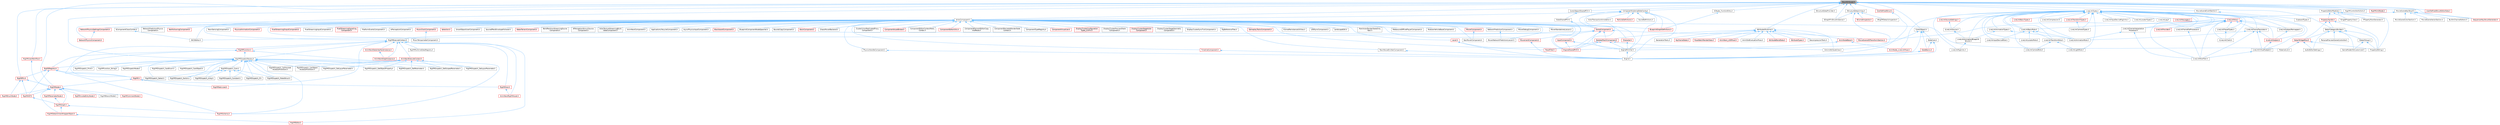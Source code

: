 digraph "StructOnScope.h"
{
 // INTERACTIVE_SVG=YES
 // LATEX_PDF_SIZE
  bgcolor="transparent";
  edge [fontname=Helvetica,fontsize=10,labelfontname=Helvetica,labelfontsize=10];
  node [fontname=Helvetica,fontsize=10,shape=box,height=0.2,width=0.4];
  Node1 [id="Node000001",label="StructOnScope.h",height=0.2,width=0.4,color="gray40", fillcolor="grey60", style="filled", fontcolor="black",tooltip=" "];
  Node1 -> Node2 [id="edge1_Node000001_Node000002",dir="back",color="steelblue1",style="solid",tooltip=" "];
  Node2 [id="Node000002",label="ActorComponent.h",height=0.2,width=0.4,color="grey40", fillcolor="white", style="filled",URL="$da/db1/ActorComponent_8h.html",tooltip=" "];
  Node2 -> Node3 [id="edge2_Node000002_Node000003",dir="back",color="steelblue1",style="solid",tooltip=" "];
  Node3 [id="Node000003",label="AIPerceptionComponent.h",height=0.2,width=0.4,color="grey40", fillcolor="white", style="filled",URL="$d6/d0a/AIPerceptionComponent_8h.html",tooltip=" "];
  Node2 -> Node4 [id="edge3_Node000002_Node000004",dir="back",color="steelblue1",style="solid",tooltip=" "];
  Node4 [id="Node000004",label="AIPerceptionStimuliSource\lComponent.h",height=0.2,width=0.4,color="grey40", fillcolor="white", style="filled",URL="$df/da3/AIPerceptionStimuliSourceComponent_8h.html",tooltip=" "];
  Node2 -> Node5 [id="edge4_Node000002_Node000005",dir="back",color="steelblue1",style="solid",tooltip=" "];
  Node5 [id="Node000005",label="ActorTextureStreamingBuild\lDataComponent.h",height=0.2,width=0.4,color="grey40", fillcolor="white", style="filled",URL="$d2/d6d/ActorTextureStreamingBuildDataComponent_8h.html",tooltip=" "];
  Node2 -> Node6 [id="edge5_Node000002_Node000006",dir="back",color="steelblue1",style="solid",tooltip=" "];
  Node6 [id="Node000006",label="AnimNextComponent.h",height=0.2,width=0.4,color="grey40", fillcolor="white", style="filled",URL="$d2/d67/AnimNextComponent_8h.html",tooltip=" "];
  Node2 -> Node7 [id="edge6_Node000002_Node000007",dir="back",color="steelblue1",style="solid",tooltip=" "];
  Node7 [id="Node000007",label="ApplicationLifecycleComponent.h",height=0.2,width=0.4,color="grey40", fillcolor="white", style="filled",URL="$de/db6/ApplicationLifecycleComponent_8h.html",tooltip=" "];
  Node2 -> Node8 [id="edge7_Node000002_Node000008",dir="back",color="steelblue1",style="solid",tooltip=" "];
  Node8 [id="Node000008",label="AsyncPhysicsInputComponent.h",height=0.2,width=0.4,color="grey40", fillcolor="white", style="filled",URL="$da/d20/AsyncPhysicsInputComponent_8h.html",tooltip=" "];
  Node2 -> Node9 [id="edge8_Node000002_Node000009",dir="back",color="steelblue1",style="solid",tooltip=" "];
  Node9 [id="Node000009",label="BlackboardComponent.h",height=0.2,width=0.4,color="red", fillcolor="#FFF0F0", style="filled",URL="$d9/d2d/BlackboardComponent_8h.html",tooltip=" "];
  Node2 -> Node35 [id="edge9_Node000002_Node000035",dir="back",color="steelblue1",style="solid",tooltip=" "];
  Node35 [id="Node000035",label="BlueprintComponentNodeSpawner.h",height=0.2,width=0.4,color="grey40", fillcolor="white", style="filled",URL="$d2/d98/BlueprintComponentNodeSpawner_8h.html",tooltip=" "];
  Node2 -> Node36 [id="edge10_Node000002_Node000036",dir="back",color="steelblue1",style="solid",tooltip=" "];
  Node36 [id="Node000036",label="BlueprintGraphDefinitions.h",height=0.2,width=0.4,color="red", fillcolor="#FFF0F0", style="filled",URL="$d7/d5e/BlueprintGraphDefinitions_8h.html",tooltip=" "];
  Node2 -> Node38 [id="edge11_Node000002_Node000038",dir="back",color="steelblue1",style="solid",tooltip=" "];
  Node38 [id="Node000038",label="BoundsCopyComponent.h",height=0.2,width=0.4,color="grey40", fillcolor="white", style="filled",URL="$d2/d10/BoundsCopyComponent_8h.html",tooltip=" "];
  Node2 -> Node39 [id="edge12_Node000002_Node000039",dir="back",color="steelblue1",style="solid",tooltip=" "];
  Node39 [id="Node000039",label="BrainComponent.h",height=0.2,width=0.4,color="red", fillcolor="#FFF0F0", style="filled",URL="$d6/dc0/BrainComponent_8h.html",tooltip=" "];
  Node2 -> Node68 [id="edge13_Node000002_Node000068",dir="back",color="steelblue1",style="solid",tooltip=" "];
  Node68 [id="Node000068",label="ChaosMoverBackend.h",height=0.2,width=0.4,color="grey40", fillcolor="white", style="filled",URL="$de/d0f/ChaosMoverBackend_8h.html",tooltip=" "];
  Node2 -> Node69 [id="edge14_Node000002_Node000069",dir="back",color="steelblue1",style="solid",tooltip=" "];
  Node69 [id="Node000069",label="Character.h",height=0.2,width=0.4,color="red", fillcolor="#FFF0F0", style="filled",URL="$db/dc7/Character_8h.html",tooltip=" "];
  Node69 -> Node72 [id="edge15_Node000069_Node000072",dir="back",color="steelblue1",style="solid",tooltip=" "];
  Node72 [id="Node000072",label="EngineMinimal.h",height=0.2,width=0.4,color="grey40", fillcolor="white", style="filled",URL="$d0/d2c/EngineMinimal_8h.html",tooltip=" "];
  Node72 -> Node73 [id="edge16_Node000072_Node000073",dir="back",color="steelblue1",style="solid",tooltip=" "];
  Node73 [id="Node000073",label="Engine.h",height=0.2,width=0.4,color="grey40", fillcolor="white", style="filled",URL="$d1/d34/Public_2Engine_8h.html",tooltip=" "];
  Node2 -> Node74 [id="edge17_Node000002_Node000074",dir="back",color="steelblue1",style="solid",tooltip=" "];
  Node74 [id="Node000074",label="ClusterUnionReplicatedProxy\lComponent.h",height=0.2,width=0.4,color="grey40", fillcolor="white", style="filled",URL="$da/d2c/ClusterUnionReplicatedProxyComponent_8h.html",tooltip=" "];
  Node2 -> Node75 [id="edge18_Node000002_Node000075",dir="back",color="steelblue1",style="solid",tooltip=" "];
  Node75 [id="Node000075",label="ComponentAssetBroker.h",height=0.2,width=0.4,color="red", fillcolor="#FFF0F0", style="filled",URL="$da/ddd/ComponentAssetBroker_8h.html",tooltip=" "];
  Node2 -> Node77 [id="edge19_Node000002_Node000077",dir="back",color="steelblue1",style="solid",tooltip=" "];
  Node77 [id="Node000077",label="ComponentEditorContextMenu\lContex.h",height=0.2,width=0.4,color="grey40", fillcolor="white", style="filled",URL="$db/d71/ComponentEditorContextMenuContex_8h.html",tooltip=" "];
  Node2 -> Node78 [id="edge20_Node000002_Node000078",dir="back",color="steelblue1",style="solid",tooltip=" "];
  Node78 [id="Node000078",label="ComponentEditorUtils.h",height=0.2,width=0.4,color="red", fillcolor="#FFF0F0", style="filled",URL="$d0/d4b/ComponentEditorUtils_8h.html",tooltip=" "];
  Node2 -> Node81 [id="edge21_Node000002_Node000081",dir="back",color="steelblue1",style="solid",tooltip=" "];
  Node81 [id="Node000081",label="ComponentElementEditorCopy\lAndPaste.h",height=0.2,width=0.4,color="grey40", fillcolor="white", style="filled",URL="$da/d37/ComponentElementEditorCopyAndPaste_8h.html",tooltip=" "];
  Node2 -> Node82 [id="edge22_Node000002_Node000082",dir="back",color="steelblue1",style="solid",tooltip=" "];
  Node82 [id="Node000082",label="ComponentRecreateRenderState\lContext.h",height=0.2,width=0.4,color="grey40", fillcolor="white", style="filled",URL="$de/dd0/ComponentRecreateRenderStateContext_8h.html",tooltip=" "];
  Node2 -> Node83 [id="edge23_Node000002_Node000083",dir="back",color="steelblue1",style="solid",tooltip=" "];
  Node83 [id="Node000083",label="ComponentTypeRegistry.h",height=0.2,width=0.4,color="grey40", fillcolor="white", style="filled",URL="$dd/d81/ComponentTypeRegistry_8h.html",tooltip=" "];
  Node2 -> Node84 [id="edge24_Node000002_Node000084",dir="back",color="steelblue1",style="solid",tooltip=" "];
  Node84 [id="Node000084",label="ComponentVisualizer.h",height=0.2,width=0.4,color="red", fillcolor="#FFF0F0", style="filled",URL="$d3/d9b/ComponentVisualizer_8h.html",tooltip=" "];
  Node2 -> Node88 [id="edge25_Node000002_Node000088",dir="back",color="steelblue1",style="solid",tooltip=" "];
  Node88 [id="Node000088",label="DisplayClusterConfiguration\lTypes_ICVFX.h",height=0.2,width=0.4,color="red", fillcolor="#FFF0F0", style="filled",URL="$d3/dc4/DisplayClusterConfigurationTypes__ICVFX_8h.html",tooltip=" "];
  Node2 -> Node101 [id="edge26_Node000002_Node000101",dir="back",color="steelblue1",style="solid",tooltip=" "];
  Node101 [id="Node000101",label="DisplayClusterPreviewShare\lComponent.h",height=0.2,width=0.4,color="grey40", fillcolor="white", style="filled",URL="$d0/d2c/DisplayClusterPreviewShareComponent_8h.html",tooltip=" "];
  Node2 -> Node102 [id="edge27_Node000002_Node000102",dir="back",color="steelblue1",style="solid",tooltip=" "];
  Node102 [id="Node000102",label="DisplayClusterStageActor\lComponent.h",height=0.2,width=0.4,color="red", fillcolor="#FFF0F0", style="filled",URL="$d6/d98/DisplayClusterStageActorComponent_8h.html",tooltip=" "];
  Node2 -> Node105 [id="edge28_Node000002_Node000105",dir="back",color="steelblue1",style="solid",tooltip=" "];
  Node105 [id="Node000105",label="DisplayClusterStageGeometry\lComponent.h",height=0.2,width=0.4,color="grey40", fillcolor="white", style="filled",URL="$d2/df3/DisplayClusterStageGeometryComponent_8h.html",tooltip=" "];
  Node2 -> Node106 [id="edge29_Node000002_Node000106",dir="back",color="steelblue1",style="solid",tooltip=" "];
  Node106 [id="Node000106",label="DisplayClusterSyncTickComponent.h",height=0.2,width=0.4,color="grey40", fillcolor="white", style="filled",URL="$d5/d00/DisplayClusterSyncTickComponent_8h.html",tooltip=" "];
  Node2 -> Node107 [id="edge30_Node000002_Node000107",dir="back",color="steelblue1",style="solid",tooltip=" "];
  Node107 [id="Node000107",label="DlgReferenceTree.h",height=0.2,width=0.4,color="grey40", fillcolor="white", style="filled",URL="$db/dd3/DlgReferenceTree_8h.html",tooltip=" "];
  Node2 -> Node72 [id="edge31_Node000002_Node000072",dir="back",color="steelblue1",style="solid",tooltip=" "];
  Node2 -> Node108 [id="edge32_Node000002_Node000108",dir="back",color="steelblue1",style="solid",tooltip=" "];
  Node108 [id="Node000108",label="EngineSharedPCH.h",height=0.2,width=0.4,color="red", fillcolor="#FFF0F0", style="filled",URL="$dc/dbb/EngineSharedPCH_8h.html",tooltip=" "];
  Node2 -> Node110 [id="edge33_Node000002_Node000110",dir="back",color="steelblue1",style="solid",tooltip=" "];
  Node110 [id="Node000110",label="GameplayTasksComponent.h",height=0.2,width=0.4,color="red", fillcolor="#FFF0F0", style="filled",URL="$d6/d36/GameplayTasksComponent_8h.html",tooltip=" "];
  Node2 -> Node112 [id="edge34_Node000002_Node000112",dir="back",color="steelblue1",style="solid",tooltip=" "];
  Node112 [id="Node000112",label="InputComponent.h",height=0.2,width=0.4,color="red", fillcolor="#FFF0F0", style="filled",URL="$d4/de7/InputComponent_8h.html",tooltip=" "];
  Node112 -> Node72 [id="edge35_Node000112_Node000072",dir="back",color="steelblue1",style="solid",tooltip=" "];
  Node112 -> Node108 [id="edge36_Node000112_Node000108",dir="back",color="steelblue1",style="solid",tooltip=" "];
  Node2 -> Node116 [id="edge37_Node000002_Node000116",dir="back",color="steelblue1",style="solid",tooltip=" "];
  Node116 [id="Node000116",label="KismetReinstanceUtilities.h",height=0.2,width=0.4,color="grey40", fillcolor="white", style="filled",URL="$d4/dae/KismetReinstanceUtilities_8h.html",tooltip=" "];
  Node2 -> Node117 [id="edge38_Node000002_Node000117",dir="back",color="steelblue1",style="solid",tooltip=" "];
  Node117 [id="Node000117",label="LODSyncComponent.h",height=0.2,width=0.4,color="grey40", fillcolor="white", style="filled",URL="$d0/dbf/LODSyncComponent_8h.html",tooltip=" "];
  Node2 -> Node118 [id="edge39_Node000002_Node000118",dir="back",color="steelblue1",style="solid",tooltip=" "];
  Node118 [id="Node000118",label="LandscapeEdit.h",height=0.2,width=0.4,color="grey40", fillcolor="white", style="filled",URL="$df/d61/LandscapeEdit_8h.html",tooltip=" "];
  Node2 -> Node119 [id="edge40_Node000002_Node000119",dir="back",color="steelblue1",style="solid",tooltip=" "];
  Node119 [id="Node000119",label="Level.h",height=0.2,width=0.4,color="red", fillcolor="#FFF0F0", style="filled",URL="$d9/da2/Level_8h.html",tooltip=" "];
  Node119 -> Node73 [id="edge41_Node000119_Node000073",dir="back",color="steelblue1",style="solid",tooltip=" "];
  Node119 -> Node108 [id="edge42_Node000119_Node000108",dir="back",color="steelblue1",style="solid",tooltip=" "];
  Node2 -> Node373 [id="edge43_Node000002_Node000373",dir="back",color="steelblue1",style="solid",tooltip=" "];
  Node373 [id="Node000373",label="MarkActorRenderStateDirty\lTask.h",height=0.2,width=0.4,color="grey40", fillcolor="white", style="filled",URL="$d0/d61/MarkActorRenderStateDirtyTask_8h.html",tooltip=" "];
  Node2 -> Node374 [id="edge44_Node000002_Node000374",dir="back",color="steelblue1",style="solid",tooltip=" "];
  Node374 [id="Node000374",label="MaterialList.h",height=0.2,width=0.4,color="grey40", fillcolor="white", style="filled",URL="$df/d0c/MaterialList_8h.html",tooltip=" "];
  Node2 -> Node375 [id="edge45_Node000002_Node000375",dir="back",color="steelblue1",style="solid",tooltip=" "];
  Node375 [id="Node000375",label="MetasoundOfflinePlayerComponent.h",height=0.2,width=0.4,color="grey40", fillcolor="white", style="filled",URL="$d8/d8f/MetasoundOfflinePlayerComponent_8h.html",tooltip=" "];
  Node2 -> Node376 [id="edge46_Node000002_Node000376",dir="back",color="steelblue1",style="solid",tooltip=" "];
  Node376 [id="Node000376",label="ModularVehicleBaseComponent.h",height=0.2,width=0.4,color="grey40", fillcolor="white", style="filled",URL="$d3/dc7/ModularVehicleBaseComponent_8h.html",tooltip=" "];
  Node2 -> Node377 [id="edge47_Node000002_Node000377",dir="back",color="steelblue1",style="solid",tooltip=" "];
  Node377 [id="Node000377",label="MovementComponent.h",height=0.2,width=0.4,color="red", fillcolor="#FFF0F0", style="filled",URL="$dd/dc8/MovementComponent_8h.html",tooltip=" "];
  Node377 -> Node73 [id="edge48_Node000377_Node000073",dir="back",color="steelblue1",style="solid",tooltip=" "];
  Node2 -> Node404 [id="edge49_Node000002_Node000404",dir="back",color="steelblue1",style="solid",tooltip=" "];
  Node404 [id="Node000404",label="MoverComponent.h",height=0.2,width=0.4,color="red", fillcolor="#FFF0F0", style="filled",URL="$dc/d95/MoverComponent_8h.html",tooltip=" "];
  Node404 -> Node409 [id="edge50_Node000404_Node000409",dir="back",color="steelblue1",style="solid",tooltip=" "];
  Node409 [id="Node000409",label="NavMoverComponent.h",height=0.2,width=0.4,color="grey40", fillcolor="white", style="filled",URL="$df/dbc/NavMoverComponent_8h.html",tooltip=" "];
  Node2 -> Node412 [id="edge51_Node000002_Node000412",dir="back",color="steelblue1",style="solid",tooltip=" "];
  Node412 [id="Node000412",label="MoverDebugComponent.h",height=0.2,width=0.4,color="grey40", fillcolor="white", style="filled",URL="$d8/d6c/MoverDebugComponent_8h.html",tooltip=" "];
  Node2 -> Node413 [id="edge52_Node000002_Node000413",dir="back",color="steelblue1",style="solid",tooltip=" "];
  Node413 [id="Node000413",label="MoverNetworkPredictionLiaison.h",height=0.2,width=0.4,color="grey40", fillcolor="white", style="filled",URL="$d3/da4/MoverNetworkPredictionLiaison_8h.html",tooltip=" "];
  Node2 -> Node414 [id="edge53_Node000002_Node000414",dir="back",color="steelblue1",style="solid",tooltip=" "];
  Node414 [id="Node000414",label="MoverStandaloneLiaison.h",height=0.2,width=0.4,color="grey40", fillcolor="white", style="filled",URL="$dd/d84/MoverStandaloneLiaison_8h.html",tooltip=" "];
  Node2 -> Node415 [id="edge54_Node000002_Node000415",dir="back",color="steelblue1",style="solid",tooltip=" "];
  Node415 [id="Node000415",label="MusicClockComponent.h",height=0.2,width=0.4,color="red", fillcolor="#FFF0F0", style="filled",URL="$dc/dd9/MusicClockComponent_8h.html",tooltip=" "];
  Node415 -> Node417 [id="edge55_Node000415_Node000417",dir="back",color="steelblue1",style="solid",tooltip=" "];
  Node417 [id="Node000417",label="MusicTempometerComponent.h",height=0.2,width=0.4,color="grey40", fillcolor="white", style="filled",URL="$d9/ddf/MusicTempometerComponent_8h.html",tooltip=" "];
  Node2 -> Node417 [id="edge56_Node000002_Node000417",dir="back",color="steelblue1",style="solid",tooltip=" "];
  Node2 -> Node409 [id="edge57_Node000002_Node000409",dir="back",color="steelblue1",style="solid",tooltip=" "];
  Node2 -> Node392 [id="edge58_Node000002_Node000392",dir="back",color="steelblue1",style="solid",tooltip=" "];
  Node392 [id="Node000392",label="NetworkPhysicsComponent.h",height=0.2,width=0.4,color="red", fillcolor="#FFF0F0", style="filled",URL="$d5/dcb/NetworkPhysicsComponent_8h.html",tooltip=" "];
  Node2 -> Node418 [id="edge59_Node000002_Node000418",dir="back",color="steelblue1",style="solid",tooltip=" "];
  Node418 [id="Node000418",label="NetworkPhysicsSettingsComponent.h",height=0.2,width=0.4,color="red", fillcolor="#FFF0F0", style="filled",URL="$dc/dea/NetworkPhysicsSettingsComponent_8h.html",tooltip=" "];
  Node418 -> Node392 [id="edge60_Node000418_Node000392",dir="back",color="steelblue1",style="solid",tooltip=" "];
  Node2 -> Node420 [id="edge61_Node000002_Node000420",dir="back",color="steelblue1",style="solid",tooltip=" "];
  Node420 [id="Node000420",label="NetworkPredictionComponent.h",height=0.2,width=0.4,color="grey40", fillcolor="white", style="filled",URL="$d9/d97/NetworkPredictionComponent_8h.html",tooltip=" "];
  Node420 -> Node413 [id="edge62_Node000420_Node000413",dir="back",color="steelblue1",style="solid",tooltip=" "];
  Node2 -> Node421 [id="edge63_Node000002_Node000421",dir="back",color="steelblue1",style="solid",tooltip=" "];
  Node421 [id="Node000421",label="NetworkPredictionPhysics\lComponent.h",height=0.2,width=0.4,color="grey40", fillcolor="white", style="filled",URL="$d1/d6b/NetworkPredictionPhysicsComponent_8h.html",tooltip=" "];
  Node2 -> Node380 [id="edge64_Node000002_Node000380",dir="back",color="steelblue1",style="solid",tooltip=" "];
  Node380 [id="Node000380",label="PathFollowingComponent.h",height=0.2,width=0.4,color="red", fillcolor="#FFF0F0", style="filled",URL="$d5/d0b/PathFollowingComponent_8h.html",tooltip=" "];
  Node2 -> Node422 [id="edge65_Node000002_Node000422",dir="back",color="steelblue1",style="solid",tooltip=" "];
  Node422 [id="Node000422",label="PawnNoiseEmitterComponent.h",height=0.2,width=0.4,color="grey40", fillcolor="white", style="filled",URL="$de/d71/PawnNoiseEmitterComponent_8h.html",tooltip=" "];
  Node422 -> Node73 [id="edge66_Node000422_Node000073",dir="back",color="steelblue1",style="solid",tooltip=" "];
  Node2 -> Node423 [id="edge67_Node000002_Node000423",dir="back",color="steelblue1",style="solid",tooltip=" "];
  Node423 [id="Node000423",label="PawnSensingComponent.h",height=0.2,width=0.4,color="grey40", fillcolor="white", style="filled",URL="$d0/d30/PawnSensingComponent_8h.html",tooltip=" "];
  Node2 -> Node424 [id="edge68_Node000002_Node000424",dir="back",color="steelblue1",style="solid",tooltip=" "];
  Node424 [id="Node000424",label="PhysicalAnimationComponent.h",height=0.2,width=0.4,color="red", fillcolor="#FFF0F0", style="filled",URL="$de/d7f/PhysicalAnimationComponent_8h.html",tooltip=" "];
  Node2 -> Node426 [id="edge69_Node000002_Node000426",dir="back",color="steelblue1",style="solid",tooltip=" "];
  Node426 [id="Node000426",label="PhysicsHandleComponent.h",height=0.2,width=0.4,color="grey40", fillcolor="white", style="filled",URL="$d5/dd0/PhysicsHandleComponent_8h.html",tooltip=" "];
  Node426 -> Node73 [id="edge70_Node000426_Node000073",dir="back",color="steelblue1",style="solid",tooltip=" "];
  Node2 -> Node427 [id="edge71_Node000002_Node000427",dir="back",color="steelblue1",style="solid",tooltip=" "];
  Node427 [id="Node000427",label="PixelStreaming2InputComponent.h",height=0.2,width=0.4,color="red", fillcolor="#FFF0F0", style="filled",URL="$da/dda/PixelStreaming2InputComponent_8h.html",tooltip=" "];
  Node2 -> Node429 [id="edge72_Node000002_Node000429",dir="back",color="steelblue1",style="solid",tooltip=" "];
  Node429 [id="Node000429",label="PixelStreamingInputComponent.h",height=0.2,width=0.4,color="grey40", fillcolor="white", style="filled",URL="$d5/d26/PixelStreamingInputComponent_8h.html",tooltip=" "];
  Node2 -> Node430 [id="edge73_Node000002_Node000430",dir="back",color="steelblue1",style="solid",tooltip=" "];
  Node430 [id="Node000430",label="PixelStreamingSignalling\lComponent.h",height=0.2,width=0.4,color="red", fillcolor="#FFF0F0", style="filled",URL="$df/d48/PixelStreamingSignallingComponent_8h.html",tooltip=" "];
  Node2 -> Node432 [id="edge74_Node000002_Node000432",dir="back",color="steelblue1",style="solid",tooltip=" "];
  Node432 [id="Node000432",label="PlatformEventsComponent.h",height=0.2,width=0.4,color="grey40", fillcolor="white", style="filled",URL="$d7/db9/PlatformEventsComponent_8h.html",tooltip=" "];
  Node2 -> Node433 [id="edge75_Node000002_Node000433",dir="back",color="steelblue1",style="solid",tooltip=" "];
  Node433 [id="Node000433",label="SComponentClassCombo.h",height=0.2,width=0.4,color="grey40", fillcolor="white", style="filled",URL="$dc/df2/SComponentClassCombo_8h.html",tooltip=" "];
  Node433 -> Node302 [id="edge76_Node000433_Node000302",dir="back",color="steelblue1",style="solid",tooltip=" "];
  Node302 [id="Node000302",label="SSCSEditor.h",height=0.2,width=0.4,color="grey40", fillcolor="white", style="filled",URL="$d0/d2e/SSCSEditor_8h.html",tooltip=" "];
  Node2 -> Node302 [id="edge77_Node000002_Node000302",dir="back",color="steelblue1",style="solid",tooltip=" "];
  Node2 -> Node434 [id="edge78_Node000002_Node000434",dir="back",color="steelblue1",style="solid",tooltip=" "];
  Node434 [id="Node000434",label="SceneComponent.h",height=0.2,width=0.4,color="red", fillcolor="#FFF0F0", style="filled",URL="$dd/de8/SceneComponent_8h.html",tooltip=" "];
  Node434 -> Node72 [id="edge79_Node000434_Node000072",dir="back",color="steelblue1",style="solid",tooltip=" "];
  Node434 -> Node108 [id="edge80_Node000434_Node000108",dir="back",color="steelblue1",style="solid",tooltip=" "];
  Node434 -> Node377 [id="edge81_Node000434_Node000377",dir="back",color="steelblue1",style="solid",tooltip=" "];
  Node434 -> Node1819 [id="edge82_Node000434_Node001819",dir="back",color="steelblue1",style="solid",tooltip=" "];
  Node1819 [id="Node001819",label="MovieScene3DTransformSection.h",height=0.2,width=0.4,color="red", fillcolor="#FFF0F0", style="filled",URL="$de/dab/MovieScene3DTransformSection_8h.html",tooltip=" "];
  Node434 -> Node1249 [id="edge83_Node000434_Node001249",dir="back",color="steelblue1",style="solid",tooltip=" "];
  Node1249 [id="Node001249",label="RigVMExecuteContext.h",height=0.2,width=0.4,color="grey40", fillcolor="white", style="filled",URL="$d8/d0d/RigVMExecuteContext_8h.html",tooltip=" "];
  Node1249 -> Node786 [id="edge84_Node001249_Node000786",dir="back",color="steelblue1",style="solid",tooltip=" "];
  Node786 [id="Node000786",label="AnimNextDataInterfaceInstance.h",height=0.2,width=0.4,color="red", fillcolor="#FFF0F0", style="filled",URL="$d4/dc0/AnimNextDataInterfaceInstance_8h.html",tooltip=" "];
  Node786 -> Node787 [id="edge85_Node000786_Node000787",dir="back",color="steelblue1",style="solid",tooltip=" "];
  Node787 [id="Node000787",label="AnimNextGraphInstance.h",height=0.2,width=0.4,color="red", fillcolor="#FFF0F0", style="filled",URL="$df/d5e/AnimNextGraphInstance_8h.html",tooltip=" "];
  Node1249 -> Node797 [id="edge86_Node001249_Node000797",dir="back",color="steelblue1",style="solid",tooltip=" "];
  Node797 [id="Node000797",label="AnimNextExecuteContext.h",height=0.2,width=0.4,color="red", fillcolor="#FFF0F0", style="filled",URL="$de/da5/AnimNextExecuteContext_8h.html",tooltip=" "];
  Node797 -> Node809 [id="edge87_Node000797_Node000809",dir="back",color="steelblue1",style="solid",tooltip=" "];
  Node809 [id="Node000809",label="RigVMDispatch_CallHoisted\lAccessorFunction.h",height=0.2,width=0.4,color="grey40", fillcolor="white", style="filled",URL="$d1/d9e/RigVMDispatch__CallHoistedAccessorFunction_8h.html",tooltip=" "];
  Node797 -> Node810 [id="edge88_Node000797_Node000810",dir="back",color="steelblue1",style="solid",tooltip=" "];
  Node810 [id="Node000810",label="RigVMDispatch_CallObject\lAccessorFunction.h",height=0.2,width=0.4,color="grey40", fillcolor="white", style="filled",URL="$de/da6/RigVMDispatch__CallObjectAccessorFunction_8h.html",tooltip=" "];
  Node797 -> Node811 [id="edge89_Node000797_Node000811",dir="back",color="steelblue1",style="solid",tooltip=" "];
  Node811 [id="Node000811",label="RigVMDispatch_GetLayerParameter.h",height=0.2,width=0.4,color="grey40", fillcolor="white", style="filled",URL="$d1/dad/RigVMDispatch__GetLayerParameter_8h.html",tooltip=" "];
  Node797 -> Node812 [id="edge90_Node000797_Node000812",dir="back",color="steelblue1",style="solid",tooltip=" "];
  Node812 [id="Node000812",label="RigVMDispatch_GetObjectProperty.h",height=0.2,width=0.4,color="grey40", fillcolor="white", style="filled",URL="$d3/d6d/RigVMDispatch__GetObjectProperty_8h.html",tooltip=" "];
  Node797 -> Node813 [id="edge91_Node000797_Node000813",dir="back",color="steelblue1",style="solid",tooltip=" "];
  Node813 [id="Node000813",label="RigVMDispatch_GetParameter.h",height=0.2,width=0.4,color="grey40", fillcolor="white", style="filled",URL="$dd/d34/RigVMDispatch__GetParameter_8h.html",tooltip=" "];
  Node797 -> Node814 [id="edge92_Node000797_Node000814",dir="back",color="steelblue1",style="solid",tooltip=" "];
  Node814 [id="Node000814",label="RigVMDispatch_GetScopedParameter.h",height=0.2,width=0.4,color="grey40", fillcolor="white", style="filled",URL="$d0/dc7/RigVMDispatch__GetScopedParameter_8h.html",tooltip=" "];
  Node797 -> Node815 [id="edge93_Node000797_Node000815",dir="back",color="steelblue1",style="solid",tooltip=" "];
  Node815 [id="Node000815",label="RigVMDispatch_SetLayerParameter.h",height=0.2,width=0.4,color="grey40", fillcolor="white", style="filled",URL="$d8/de9/RigVMDispatch__SetLayerParameter_8h.html",tooltip=" "];
  Node1249 -> Node787 [id="edge94_Node001249_Node000787",dir="back",color="steelblue1",style="solid",tooltip=" "];
  Node1249 -> Node1250 [id="edge95_Node001249_Node001250",dir="back",color="steelblue1",style="solid",tooltip=" "];
  Node1250 [id="Node001250",label="AnimNextRigVMAsset.h",height=0.2,width=0.4,color="red", fillcolor="#FFF0F0", style="filled",URL="$d8/d0c/AnimNextRigVMAsset_8h.html",tooltip=" "];
  Node1249 -> Node1259 [id="edge96_Node001249_Node001259",dir="back",color="steelblue1",style="solid",tooltip=" "];
  Node1259 [id="Node001259",label="RigVM.h",height=0.2,width=0.4,color="red", fillcolor="#FFF0F0", style="filled",URL="$d0/d5e/RigVM_8h.html",tooltip=" "];
  Node1259 -> Node1290 [id="edge97_Node001259_Node001290",dir="back",color="steelblue1",style="solid",tooltip=" "];
  Node1290 [id="Node001290",label="RigVMHost.h",height=0.2,width=0.4,color="red", fillcolor="#FFF0F0", style="filled",URL="$d5/d04/RigVMHost_8h.html",tooltip=" "];
  Node1290 -> Node1250 [id="edge98_Node001290_Node001250",dir="back",color="steelblue1",style="solid",tooltip=" "];
  Node1259 -> Node1291 [id="edge99_Node001259_Node001291",dir="back",color="steelblue1",style="solid",tooltip=" "];
  Node1291 [id="Node001291",label="RigVMNativized.h",height=0.2,width=0.4,color="red", fillcolor="#FFF0F0", style="filled",URL="$df/d99/RigVMNativized_8h.html",tooltip=" "];
  Node1259 -> Node1293 [id="edge100_Node001259_Node001293",dir="back",color="steelblue1",style="solid",tooltip=" "];
  Node1293 [id="Node001293",label="RigVMNode.h",height=0.2,width=0.4,color="red", fillcolor="#FFF0F0", style="filled",URL="$df/d31/RigVMNode_8h.html",tooltip=" "];
  Node1293 -> Node1294 [id="edge101_Node001293_Node001294",dir="back",color="steelblue1",style="solid",tooltip=" "];
  Node1294 [id="Node001294",label="RigVMAST.h",height=0.2,width=0.4,color="red", fillcolor="#FFF0F0", style="filled",URL="$d9/d6d/RigVMAST_8h.html",tooltip=" "];
  Node1294 -> Node1295 [id="edge102_Node001294_Node001295",dir="back",color="steelblue1",style="solid",tooltip=" "];
  Node1295 [id="Node001295",label="RigVMGraph.h",height=0.2,width=0.4,color="red", fillcolor="#FFF0F0", style="filled",URL="$d7/dfd/RigVMGraph_8h.html",tooltip=" "];
  Node1295 -> Node1302 [id="edge103_Node001295_Node001302",dir="back",color="steelblue1",style="solid",tooltip=" "];
  Node1302 [id="Node001302",label="RigVMDetailsViewWrapperObject.h",height=0.2,width=0.4,color="red", fillcolor="#FFF0F0", style="filled",URL="$dd/d41/RigVMDetailsViewWrapperObject_8h.html",tooltip=" "];
  Node1302 -> Node315 [id="edge104_Node001302_Node000315",dir="back",color="steelblue1",style="solid",tooltip=" "];
  Node315 [id="Node000315",label="RigVMEditor.h",height=0.2,width=0.4,color="red", fillcolor="#FFF0F0", style="filled",URL="$d3/d13/RigVMEditor_8h.html",tooltip=" "];
  Node1295 -> Node1308 [id="edge105_Node001295_Node001308",dir="back",color="steelblue1",style="solid",tooltip=" "];
  Node1308 [id="Node001308",label="RigVMSchema.h",height=0.2,width=0.4,color="red", fillcolor="#FFF0F0", style="filled",URL="$d7/dc2/RigVMSchema_8h.html",tooltip=" "];
  Node1293 -> Node1311 [id="edge106_Node001293_Node001311",dir="back",color="steelblue1",style="solid",tooltip=" "];
  Node1311 [id="Node001311",label="RigVMBranchNode.h",height=0.2,width=0.4,color="grey40", fillcolor="white", style="filled",URL="$dc/d3b/RigVMBranchNode_8h.html",tooltip=" "];
  Node1293 -> Node1312 [id="edge107_Node001293_Node001312",dir="back",color="steelblue1",style="solid",tooltip=" "];
  Node1312 [id="Node001312",label="RigVMCommentNode.h",height=0.2,width=0.4,color="red", fillcolor="#FFF0F0", style="filled",URL="$da/d66/RigVMCommentNode_8h.html",tooltip=" "];
  Node1293 -> Node1302 [id="edge108_Node001293_Node001302",dir="back",color="steelblue1",style="solid",tooltip=" "];
  Node1293 -> Node1313 [id="edge109_Node001293_Node001313",dir="back",color="steelblue1",style="solid",tooltip=" "];
  Node1313 [id="Node001313",label="RigVMEnumNode.h",height=0.2,width=0.4,color="red", fillcolor="#FFF0F0", style="filled",URL="$d8/d16/RigVMEnumNode_8h.html",tooltip=" "];
  Node1293 -> Node1295 [id="edge110_Node001293_Node001295",dir="back",color="steelblue1",style="solid",tooltip=" "];
  Node1293 -> Node1314 [id="edge111_Node001293_Node001314",dir="back",color="steelblue1",style="solid",tooltip=" "];
  Node1314 [id="Node001314",label="RigVMInvokeEntryNode.h",height=0.2,width=0.4,color="red", fillcolor="#FFF0F0", style="filled",URL="$de/ddf/RigVMInvokeEntryNode_8h.html",tooltip=" "];
  Node1293 -> Node1315 [id="edge112_Node001293_Node001315",dir="back",color="steelblue1",style="solid",tooltip=" "];
  Node1315 [id="Node001315",label="RigVMParameterNode.h",height=0.2,width=0.4,color="red", fillcolor="#FFF0F0", style="filled",URL="$dd/dfd/RigVMParameterNode_8h.html",tooltip=" "];
  Node1315 -> Node1295 [id="edge113_Node001315_Node001295",dir="back",color="steelblue1",style="solid",tooltip=" "];
  Node1249 -> Node1331 [id="edge114_Node001249_Node001331",dir="back",color="steelblue1",style="solid",tooltip=" "];
  Node1331 [id="Node001331",label="RigVMDispatchFactory.h",height=0.2,width=0.4,color="grey40", fillcolor="white", style="filled",URL="$de/d6b/RigVMDispatchFactory_8h.html",tooltip=" "];
  Node1331 -> Node1319 [id="edge115_Node001331_Node001319",dir="back",color="steelblue1",style="solid",tooltip=" "];
  Node1319 [id="Node001319",label="RigVMDispatchNode.h",height=0.2,width=0.4,color="grey40", fillcolor="white", style="filled",URL="$dc/d91/RigVMDispatchNode_8h.html",tooltip=" "];
  Node1331 -> Node1332 [id="edge116_Node001331_Node001332",dir="back",color="steelblue1",style="solid",tooltip=" "];
  Node1332 [id="Node001332",label="RigVMDispatch_Array.h",height=0.2,width=0.4,color="grey40", fillcolor="white", style="filled",URL="$d5/d45/RigVMDispatch__Array_8h.html",tooltip=" "];
  Node1331 -> Node809 [id="edge117_Node001331_Node000809",dir="back",color="steelblue1",style="solid",tooltip=" "];
  Node1331 -> Node810 [id="edge118_Node001331_Node000810",dir="back",color="steelblue1",style="solid",tooltip=" "];
  Node1331 -> Node1333 [id="edge119_Node001331_Node001333",dir="back",color="steelblue1",style="solid",tooltip=" "];
  Node1333 [id="Node001333",label="RigVMDispatch_CastEnum.h",height=0.2,width=0.4,color="grey40", fillcolor="white", style="filled",URL="$de/ddd/RigVMDispatch__CastEnum_8h.html",tooltip=" "];
  Node1331 -> Node1334 [id="edge120_Node001331_Node001334",dir="back",color="steelblue1",style="solid",tooltip=" "];
  Node1334 [id="Node001334",label="RigVMDispatch_CastObject.h",height=0.2,width=0.4,color="grey40", fillcolor="white", style="filled",URL="$d2/df8/RigVMDispatch__CastObject_8h.html",tooltip=" "];
  Node1331 -> Node1335 [id="edge121_Node001331_Node001335",dir="back",color="steelblue1",style="solid",tooltip=" "];
  Node1335 [id="Node001335",label="RigVMDispatch_Constant.h",height=0.2,width=0.4,color="grey40", fillcolor="white", style="filled",URL="$d2/dbe/RigVMDispatch__Constant_8h.html",tooltip=" "];
  Node1331 -> Node1336 [id="edge122_Node001331_Node001336",dir="back",color="steelblue1",style="solid",tooltip=" "];
  Node1336 [id="Node001336",label="RigVMDispatch_Core.h",height=0.2,width=0.4,color="grey40", fillcolor="white", style="filled",URL="$da/d22/RigVMDispatch__Core_8h.html",tooltip=" "];
  Node1336 -> Node1332 [id="edge123_Node001336_Node001332",dir="back",color="steelblue1",style="solid",tooltip=" "];
  Node1336 -> Node1335 [id="edge124_Node001336_Node001335",dir="back",color="steelblue1",style="solid",tooltip=" "];
  Node1336 -> Node1337 [id="edge125_Node001336_Node001337",dir="back",color="steelblue1",style="solid",tooltip=" "];
  Node1337 [id="Node001337",label="RigVMDispatch_If.h",height=0.2,width=0.4,color="grey40", fillcolor="white", style="filled",URL="$d4/d1d/RigVMDispatch__If_8h.html",tooltip=" "];
  Node1336 -> Node1338 [id="edge126_Node001336_Node001338",dir="back",color="steelblue1",style="solid",tooltip=" "];
  Node1338 [id="Node001338",label="RigVMDispatch_MakeStruct.h",height=0.2,width=0.4,color="grey40", fillcolor="white", style="filled",URL="$db/d49/RigVMDispatch__MakeStruct_8h.html",tooltip=" "];
  Node1336 -> Node1339 [id="edge127_Node001336_Node001339",dir="back",color="steelblue1",style="solid",tooltip=" "];
  Node1339 [id="Node001339",label="RigVMDispatch_Select.h",height=0.2,width=0.4,color="grey40", fillcolor="white", style="filled",URL="$df/d4e/RigVMDispatch__Select_8h.html",tooltip=" "];
  Node1336 -> Node1340 [id="edge128_Node001336_Node001340",dir="back",color="steelblue1",style="solid",tooltip=" "];
  Node1340 [id="Node001340",label="RigVMDispatch_Switch.h",height=0.2,width=0.4,color="grey40", fillcolor="white", style="filled",URL="$d7/dfb/RigVMDispatch__Switch_8h.html",tooltip=" "];
  Node1331 -> Node811 [id="edge129_Node001331_Node000811",dir="back",color="steelblue1",style="solid",tooltip=" "];
  Node1331 -> Node812 [id="edge130_Node001331_Node000812",dir="back",color="steelblue1",style="solid",tooltip=" "];
  Node1331 -> Node813 [id="edge131_Node001331_Node000813",dir="back",color="steelblue1",style="solid",tooltip=" "];
  Node1331 -> Node814 [id="edge132_Node001331_Node000814",dir="back",color="steelblue1",style="solid",tooltip=" "];
  Node1331 -> Node1337 [id="edge133_Node001331_Node001337",dir="back",color="steelblue1",style="solid",tooltip=" "];
  Node1331 -> Node1338 [id="edge134_Node001331_Node001338",dir="back",color="steelblue1",style="solid",tooltip=" "];
  Node1331 -> Node1341 [id="edge135_Node001331_Node001341",dir="back",color="steelblue1",style="solid",tooltip=" "];
  Node1341 [id="Node001341",label="RigVMDispatch_Print.h",height=0.2,width=0.4,color="grey40", fillcolor="white", style="filled",URL="$df/d14/RigVMDispatch__Print_8h.html",tooltip=" "];
  Node1331 -> Node1339 [id="edge136_Node001331_Node001339",dir="back",color="steelblue1",style="solid",tooltip=" "];
  Node1331 -> Node815 [id="edge137_Node001331_Node000815",dir="back",color="steelblue1",style="solid",tooltip=" "];
  Node1331 -> Node1340 [id="edge138_Node001331_Node001340",dir="back",color="steelblue1",style="solid",tooltip=" "];
  Node1331 -> Node1342 [id="edge139_Node001331_Node001342",dir="back",color="steelblue1",style="solid",tooltip=" "];
  Node1342 [id="Node001342",label="RigVMFunction_String.h",height=0.2,width=0.4,color="grey40", fillcolor="white", style="filled",URL="$d6/d74/RigVMFunction__String_8h.html",tooltip=" "];
  Node1331 -> Node1343 [id="edge140_Node001331_Node001343",dir="back",color="steelblue1",style="solid",tooltip=" "];
  Node1343 [id="Node001343",label="RigVMRegistry.h",height=0.2,width=0.4,color="red", fillcolor="#FFF0F0", style="filled",URL="$dc/d40/RigVMRegistry_8h.html",tooltip=" "];
  Node1343 -> Node1259 [id="edge141_Node001343_Node001259",dir="back",color="steelblue1",style="solid",tooltip=" "];
  Node1343 -> Node1294 [id="edge142_Node001343_Node001294",dir="back",color="steelblue1",style="solid",tooltip=" "];
  Node1343 -> Node1347 [id="edge143_Node001343_Node001347",dir="back",color="steelblue1",style="solid",tooltip=" "];
  Node1347 [id="Node001347",label="RigVMPin.h",height=0.2,width=0.4,color="red", fillcolor="#FFF0F0", style="filled",URL="$d3/d56/RigVMPin_8h.html",tooltip=" "];
  Node1347 -> Node1294 [id="edge144_Node001347_Node001294",dir="back",color="steelblue1",style="solid",tooltip=" "];
  Node1347 -> Node1313 [id="edge145_Node001347_Node001313",dir="back",color="steelblue1",style="solid",tooltip=" "];
  Node1347 -> Node1293 [id="edge146_Node001347_Node001293",dir="back",color="steelblue1",style="solid",tooltip=" "];
  Node1343 -> Node1308 [id="edge147_Node001343_Node001308",dir="back",color="steelblue1",style="solid",tooltip=" "];
  Node1331 -> Node1308 [id="edge148_Node001331_Node001308",dir="back",color="steelblue1",style="solid",tooltip=" "];
  Node1249 -> Node315 [id="edge149_Node001249_Node000315",dir="back",color="steelblue1",style="solid",tooltip=" "];
  Node1249 -> Node1398 [id="edge150_Node001249_Node001398",dir="back",color="steelblue1",style="solid",tooltip=" "];
  Node1398 [id="Node001398",label="RigVMFunction.h",height=0.2,width=0.4,color="red", fillcolor="#FFF0F0", style="filled",URL="$de/d66/RigVMFunction_8h.html",tooltip=" "];
  Node1398 -> Node1259 [id="edge151_Node001398_Node001259",dir="back",color="steelblue1",style="solid",tooltip=" "];
  Node1398 -> Node1331 [id="edge152_Node001398_Node001331",dir="back",color="steelblue1",style="solid",tooltip=" "];
  Node1398 -> Node1343 [id="edge153_Node001398_Node001343",dir="back",color="steelblue1",style="solid",tooltip=" "];
  Node1398 -> Node1308 [id="edge154_Node001398_Node001308",dir="back",color="steelblue1",style="solid",tooltip=" "];
  Node1249 -> Node1290 [id="edge155_Node001249_Node001290",dir="back",color="steelblue1",style="solid",tooltip=" "];
  Node1249 -> Node1291 [id="edge156_Node001249_Node001291",dir="back",color="steelblue1",style="solid",tooltip=" "];
  Node1249 -> Node1405 [id="edge157_Node001249_Node001405",dir="back",color="steelblue1",style="solid",tooltip=" "];
  Node1405 [id="Node001405",label="RigVMRuntimeDataRegistry.h",height=0.2,width=0.4,color="grey40", fillcolor="white", style="filled",URL="$d9/d90/RigVMRuntimeDataRegistry_8h.html",tooltip=" "];
  Node434 -> Node302 [id="edge158_Node000434_Node000302",dir="back",color="steelblue1",style="solid",tooltip=" "];
  Node434 -> Node757 [id="edge159_Node000434_Node000757",dir="back",color="steelblue1",style="solid",tooltip=" "];
  Node757 [id="Node000757",label="SkeletalMeshComponent.h",height=0.2,width=0.4,color="red", fillcolor="#FFF0F0", style="filled",URL="$d8/db5/SkeletalMeshComponent_8h.html",tooltip=" "];
  Node757 -> Node72 [id="edge160_Node000757_Node000072",dir="back",color="steelblue1",style="solid",tooltip=" "];
  Node757 -> Node108 [id="edge161_Node000757_Node000108",dir="back",color="steelblue1",style="solid",tooltip=" "];
  Node757 -> Node781 [id="edge162_Node000757_Node000781",dir="back",color="steelblue1",style="solid",tooltip=" "];
  Node781 [id="Node000781",label="SAnimAttributeView.h",height=0.2,width=0.4,color="grey40", fillcolor="white", style="filled",URL="$df/d42/SAnimAttributeView_8h.html",tooltip=" "];
  Node757 -> Node783 [id="edge163_Node000757_Node000783",dir="back",color="steelblue1",style="solid",tooltip=" "];
  Node783 [id="Node000783",label="TraceFilter.h",height=0.2,width=0.4,color="red", fillcolor="#FFF0F0", style="filled",URL="$de/dc1/TraceFilter_8h.html",tooltip=" "];
  Node2 -> Node1872 [id="edge164_Node000002_Node001872",dir="back",color="steelblue1",style="solid",tooltip=" "];
  Node1872 [id="Node001872",label="Selection.h",height=0.2,width=0.4,color="red", fillcolor="#FFF0F0", style="filled",URL="$d9/d60/Editor_2UnrealEd_2Public_2Selection_8h.html",tooltip=" "];
  Node2 -> Node1877 [id="edge165_Node000002_Node001877",dir="back",color="steelblue1",style="solid",tooltip=" "];
  Node1877 [id="Node001877",label="SmartObjectUserComponent.h",height=0.2,width=0.4,color="grey40", fillcolor="white", style="filled",URL="$d5/d23/SmartObjectUserComponent_8h.html",tooltip=" "];
  Node2 -> Node1878 [id="edge166_Node000002_Node001878",dir="back",color="steelblue1",style="solid",tooltip=" "];
  Node1878 [id="Node001878",label="SourceEffectEnvelopeFollower.h",height=0.2,width=0.4,color="grey40", fillcolor="white", style="filled",URL="$d9/d77/SourceEffectEnvelopeFollower_8h.html",tooltip=" "];
  Node2 -> Node1879 [id="edge167_Node000002_Node001879",dir="back",color="steelblue1",style="solid",tooltip=" "];
  Node1879 [id="Node001879",label="TimelineComponent.h",height=0.2,width=0.4,color="red", fillcolor="#FFF0F0", style="filled",URL="$d8/d17/TimelineComponent_8h.html",tooltip=" "];
  Node1879 -> Node73 [id="edge168_Node001879_Node000073",dir="back",color="steelblue1",style="solid",tooltip=" "];
  Node2 -> Node783 [id="edge169_Node000002_Node000783",dir="back",color="steelblue1",style="solid",tooltip=" "];
  Node2 -> Node1881 [id="edge170_Node000002_Node001881",dir="back",color="steelblue1",style="solid",tooltip=" "];
  Node1881 [id="Node001881",label="WaterTerrainComponent.h",height=0.2,width=0.4,color="red", fillcolor="#FFF0F0", style="filled",URL="$d2/dd6/WaterTerrainComponent_8h.html",tooltip=" "];
  Node2 -> Node1882 [id="edge171_Node000002_Node001882",dir="back",color="steelblue1",style="solid",tooltip=" "];
  Node1882 [id="Node001882",label="WorldPartitionStreamingSource\lComponent.h",height=0.2,width=0.4,color="grey40", fillcolor="white", style="filled",URL="$dd/d3c/WorldPartitionStreamingSourceComponent_8h.html",tooltip=" "];
  Node1 -> Node1883 [id="edge172_Node000001_Node001883",dir="back",color="steelblue1",style="solid",tooltip=" "];
  Node1883 [id="Node001883",label="AttributesRuntime.h",height=0.2,width=0.4,color="grey40", fillcolor="white", style="filled",URL="$dc/dc1/AttributesRuntime_8h.html",tooltip=" "];
  Node1883 -> Node763 [id="edge173_Node001883_Node000763",dir="back",color="steelblue1",style="solid",tooltip=" "];
  Node763 [id="Node000763",label="AnimNext_LODPose.h",height=0.2,width=0.4,color="red", fillcolor="#FFF0F0", style="filled",URL="$d7/d76/AnimNext__LODPose_8h.html",tooltip=" "];
  Node1883 -> Node1884 [id="edge174_Node001883_Node001884",dir="back",color="steelblue1",style="solid",tooltip=" "];
  Node1884 [id="Node001884",label="AnimNodeBase.h",height=0.2,width=0.4,color="red", fillcolor="#FFF0F0", style="filled",URL="$d9/dce/AnimNodeBase_8h.html",tooltip=" "];
  Node1884 -> Node1894 [id="edge175_Node001884_Node001894",dir="back",color="steelblue1",style="solid",tooltip=" "];
  Node1894 [id="Node001894",label="AnimNode_LiveLinkPose.h",height=0.2,width=0.4,color="red", fillcolor="#FFF0F0", style="filled",URL="$df/d09/AnimNode__LiveLinkPose_8h.html",tooltip=" "];
  Node1884 -> Node108 [id="edge176_Node001884_Node000108",dir="back",color="steelblue1",style="solid",tooltip=" "];
  Node1883 -> Node1903 [id="edge177_Node001883_Node001903",dir="back",color="steelblue1",style="solid",tooltip=" "];
  Node1903 [id="Node001903",label="AnimSlotEvaluationPose.h",height=0.2,width=0.4,color="grey40", fillcolor="white", style="filled",URL="$db/d61/AnimSlotEvaluationPose_8h.html",tooltip=" "];
  Node1883 -> Node1904 [id="edge178_Node001883_Node001904",dir="back",color="steelblue1",style="solid",tooltip=" "];
  Node1904 [id="Node001904",label="AttributeBlendData.h",height=0.2,width=0.4,color="red", fillcolor="#FFF0F0", style="filled",URL="$df/df5/AttributeBlendData_8h.html",tooltip=" "];
  Node1883 -> Node1906 [id="edge179_Node001883_Node001906",dir="back",color="steelblue1",style="solid",tooltip=" "];
  Node1906 [id="Node001906",label="AttributeTypes.h",height=0.2,width=0.4,color="red", fillcolor="#FFF0F0", style="filled",URL="$db/d70/AttributeTypes_8h.html",tooltip=" "];
  Node1883 -> Node767 [id="edge180_Node001883_Node000767",dir="back",color="steelblue1",style="solid",tooltip=" "];
  Node767 [id="Node000767",label="DecompressionTools.h",height=0.2,width=0.4,color="grey40", fillcolor="white", style="filled",URL="$db/dae/DecompressionTools_8h.html",tooltip=" "];
  Node1883 -> Node770 [id="edge181_Node001883_Node000770",dir="back",color="steelblue1",style="solid",tooltip=" "];
  Node770 [id="Node000770",label="GenerationTools.h",height=0.2,width=0.4,color="grey40", fillcolor="white", style="filled",URL="$d9/d81/GenerationTools_8h.html",tooltip=" "];
  Node1883 -> Node772 [id="edge182_Node001883_Node000772",dir="back",color="steelblue1",style="solid",tooltip=" "];
  Node772 [id="Node000772",label="KeyframeState.h",height=0.2,width=0.4,color="red", fillcolor="#FFF0F0", style="filled",URL="$d3/dcd/KeyframeState_8h.html",tooltip=" "];
  Node1883 -> Node1908 [id="edge183_Node001883_Node001908",dir="back",color="steelblue1",style="solid",tooltip=" "];
  Node1908 [id="Node001908",label="PoseWatchRenderData.h",height=0.2,width=0.4,color="red", fillcolor="#FFF0F0", style="filled",URL="$dc/d03/PoseWatchRenderData_8h.html",tooltip=" "];
  Node1883 -> Node781 [id="edge184_Node001883_Node000781",dir="back",color="steelblue1",style="solid",tooltip=" "];
  Node1883 -> Node757 [id="edge185_Node001883_Node000757",dir="back",color="steelblue1",style="solid",tooltip=" "];
  Node1 -> Node1909 [id="edge186_Node000001_Node001909",dir="back",color="steelblue1",style="solid",tooltip=" "];
  Node1909 [id="Node001909",label="ComponentInstanceDataCache.h",height=0.2,width=0.4,color="grey40", fillcolor="white", style="filled",URL="$d7/dc3/ComponentInstanceDataCache_8h.html",tooltip=" "];
  Node1909 -> Node2 [id="edge187_Node001909_Node000002",dir="back",color="steelblue1",style="solid",tooltip=" "];
  Node1909 -> Node1910 [id="edge188_Node001909_Node001910",dir="back",color="steelblue1",style="solid",tooltip=" "];
  Node1910 [id="Node001910",label="ActorTransactionAnnotation.h",height=0.2,width=0.4,color="grey40", fillcolor="white", style="filled",URL="$d7/d41/ActorTransactionAnnotation_8h.html",tooltip=" "];
  Node1909 -> Node36 [id="edge189_Node001909_Node000036",dir="back",color="steelblue1",style="solid",tooltip=" "];
  Node1909 -> Node73 [id="edge190_Node001909_Node000073",dir="back",color="steelblue1",style="solid",tooltip=" "];
  Node1909 -> Node72 [id="edge191_Node001909_Node000072",dir="back",color="steelblue1",style="solid",tooltip=" "];
  Node1909 -> Node108 [id="edge192_Node001909_Node000108",dir="back",color="steelblue1",style="solid",tooltip=" "];
  Node1909 -> Node1911 [id="edge193_Node001909_Node001911",dir="back",color="steelblue1",style="solid",tooltip=" "];
  Node1911 [id="Node001911",label="ParticleDefinitions.h",height=0.2,width=0.4,color="red", fillcolor="#FFF0F0", style="filled",URL="$db/dde/ParticleDefinitions_8h.html",tooltip=" "];
  Node1909 -> Node434 [id="edge194_Node001909_Node000434",dir="back",color="steelblue1",style="solid",tooltip=" "];
  Node1909 -> Node441 [id="edge195_Node001909_Node000441",dir="back",color="steelblue1",style="solid",tooltip=" "];
  Node441 [id="Node000441",label="SoundDefinitions.h",height=0.2,width=0.4,color="grey40", fillcolor="white", style="filled",URL="$d4/da9/SoundDefinitions_8h.html",tooltip=" "];
  Node1 -> Node1912 [id="edge196_Node000001_Node001912",dir="back",color="steelblue1",style="solid",tooltip=" "];
  Node1912 [id="Node001912",label="CoreUObject.h",height=0.2,width=0.4,color="grey40", fillcolor="white", style="filled",URL="$d0/ded/CoreUObject_8h.html",tooltip=" "];
  Node1912 -> Node73 [id="edge197_Node001912_Node000073",dir="back",color="steelblue1",style="solid",tooltip=" "];
  Node1912 -> Node72 [id="edge198_Node001912_Node000072",dir="back",color="steelblue1",style="solid",tooltip=" "];
  Node1912 -> Node1913 [id="edge199_Node001912_Node001913",dir="back",color="steelblue1",style="solid",tooltip=" "];
  Node1913 [id="Node001913",label="SlateBasics.h",height=0.2,width=0.4,color="red", fillcolor="#FFF0F0", style="filled",URL="$da/d2f/SlateBasics_8h.html",tooltip=" "];
  Node1913 -> Node73 [id="edge200_Node001913_Node000073",dir="back",color="steelblue1",style="solid",tooltip=" "];
  Node1912 -> Node1916 [id="edge201_Node001912_Node001916",dir="back",color="steelblue1",style="solid",tooltip=" "];
  Node1916 [id="Node001916",label="SlateCore.h",height=0.2,width=0.4,color="grey40", fillcolor="white", style="filled",URL="$dc/d03/SlateCore_8h.html",tooltip=" "];
  Node1916 -> Node73 [id="edge202_Node001916_Node000073",dir="back",color="steelblue1",style="solid",tooltip=" "];
  Node1916 -> Node1913 [id="edge203_Node001916_Node001913",dir="back",color="steelblue1",style="solid",tooltip=" "];
  Node1 -> Node1917 [id="edge204_Node000001_Node001917",dir="back",color="steelblue1",style="solid",tooltip=" "];
  Node1917 [id="Node001917",label="CoreUObjectSharedPCH.h",height=0.2,width=0.4,color="grey40", fillcolor="white", style="filled",URL="$de/d2f/CoreUObjectSharedPCH_8h.html",tooltip=" "];
  Node1917 -> Node1918 [id="edge205_Node001917_Node001918",dir="back",color="steelblue1",style="solid",tooltip=" "];
  Node1918 [id="Node001918",label="SlateSharedPCH.h",height=0.2,width=0.4,color="grey40", fillcolor="white", style="filled",URL="$d1/dfc/SlateSharedPCH_8h.html",tooltip=" "];
  Node1918 -> Node108 [id="edge206_Node001918_Node000108",dir="back",color="steelblue1",style="solid",tooltip=" "];
  Node1 -> Node1919 [id="edge207_Node000001_Node001919",dir="back",color="steelblue1",style="solid",tooltip=" "];
  Node1919 [id="Node001919",label="DetailCategoryBuilder.h",height=0.2,width=0.4,color="grey40", fillcolor="white", style="filled",URL="$d9/de8/DetailCategoryBuilder_8h.html",tooltip=" "];
  Node1919 -> Node1920 [id="edge208_Node001919_Node001920",dir="back",color="steelblue1",style="solid",tooltip=" "];
  Node1920 [id="Node001920",label="AudioEditorSettings.h",height=0.2,width=0.4,color="grey40", fillcolor="white", style="filled",URL="$da/d86/AudioEditorSettings_8h.html",tooltip=" "];
  Node1919 -> Node1921 [id="edge209_Node001919_Node001921",dir="back",color="steelblue1",style="solid",tooltip=" "];
  Node1921 [id="Node001921",label="DetailWidgetRow.h",height=0.2,width=0.4,color="red", fillcolor="#FFF0F0", style="filled",URL="$d4/d4d/DetailWidgetRow_8h.html",tooltip=" "];
  Node1921 -> Node1920 [id="edge210_Node001921_Node001920",dir="back",color="steelblue1",style="solid",tooltip=" "];
  Node1921 -> Node374 [id="edge211_Node001921_Node000374",dir="back",color="steelblue1",style="solid",tooltip=" "];
  Node1921 -> Node1926 [id="edge212_Node001921_Node001926",dir="back",color="steelblue1",style="solid",tooltip=" "];
  Node1926 [id="Node001926",label="PropertyEditing.h",height=0.2,width=0.4,color="grey40", fillcolor="white", style="filled",URL="$d9/d30/PropertyEditing_8h.html",tooltip=" "];
  Node1919 -> Node270 [id="edge213_Node001919_Node000270",dir="back",color="steelblue1",style="solid",tooltip=" "];
  Node270 [id="Node000270",label="GameModeInfoCustomizer.h",height=0.2,width=0.4,color="grey40", fillcolor="white", style="filled",URL="$d5/df3/GameModeInfoCustomizer_8h.html",tooltip=" "];
  Node1919 -> Node1928 [id="edge214_Node001919_Node001928",dir="back",color="steelblue1",style="solid",tooltip=" "];
  Node1928 [id="Node001928",label="IDetailGroup.h",height=0.2,width=0.4,color="grey40", fillcolor="white", style="filled",URL="$d2/d7f/IDetailGroup_8h.html",tooltip=" "];
  Node1928 -> Node270 [id="edge215_Node001928_Node000270",dir="back",color="steelblue1",style="solid",tooltip=" "];
  Node1928 -> Node1926 [id="edge216_Node001928_Node001926",dir="back",color="steelblue1",style="solid",tooltip=" "];
  Node1919 -> Node1929 [id="edge217_Node001919_Node001929",dir="back",color="steelblue1",style="solid",tooltip=" "];
  Node1929 [id="Node001929",label="PersonaPreviewSceneController.h",height=0.2,width=0.4,color="grey40", fillcolor="white", style="filled",URL="$df/de2/PersonaPreviewSceneController_8h.html",tooltip=" "];
  Node1919 -> Node1926 [id="edge218_Node001919_Node001926",dir="back",color="steelblue1",style="solid",tooltip=" "];
  Node1 -> Node1930 [id="edge219_Node000001_Node001930",dir="back",color="steelblue1",style="solid",tooltip=" "];
  Node1930 [id="Node001930",label="IStructureDataProvider.h",height=0.2,width=0.4,color="grey40", fillcolor="white", style="filled",URL="$d6/dc2/IStructureDataProvider_8h.html",tooltip=" "];
  Node1 -> Node1931 [id="edge220_Node000001_Node001931",dir="back",color="steelblue1",style="solid",tooltip=" "];
  Node1931 [id="Node001931",label="IStructureDetailsView.h",height=0.2,width=0.4,color="grey40", fillcolor="white", style="filled",URL="$da/dd7/IStructureDetailsView_8h.html",tooltip=" "];
  Node1931 -> Node781 [id="edge221_Node001931_Node000781",dir="back",color="steelblue1",style="solid",tooltip=" "];
  Node1931 -> Node1107 [id="edge222_Node001931_Node001107",dir="back",color="steelblue1",style="solid",tooltip=" "];
  Node1107 [id="Node001107",label="SGraphPinStructInstance.h",height=0.2,width=0.4,color="grey40", fillcolor="white", style="filled",URL="$db/d8b/SGraphPinStructInstance_8h.html",tooltip=" "];
  Node1931 -> Node1932 [id="edge223_Node001931_Node001932",dir="back",color="steelblue1",style="solid",tooltip=" "];
  Node1932 [id="Node001932",label="SKismetInspector.h",height=0.2,width=0.4,color="red", fillcolor="#FFF0F0", style="filled",URL="$db/dd1/SKismetInspector_8h.html",tooltip=" "];
  Node1931 -> Node1277 [id="edge224_Node001931_Node001277",dir="back",color="steelblue1",style="solid",tooltip=" "];
  Node1277 [id="Node001277",label="SRigVMDetailsInspector.h",height=0.2,width=0.4,color="grey40", fillcolor="white", style="filled",URL="$df/dfb/SRigVMDetailsInspector_8h.html",tooltip=" "];
  Node1 -> Node1933 [id="edge225_Node000001_Node001933",dir="back",color="steelblue1",style="solid",tooltip=" "];
  Node1933 [id="Node001933",label="K2Node_FunctionEntry.h",height=0.2,width=0.4,color="grey40", fillcolor="white", style="filled",URL="$d8/d11/K2Node__FunctionEntry_8h.html",tooltip=" "];
  Node1933 -> Node36 [id="edge226_Node001933_Node000036",dir="back",color="steelblue1",style="solid",tooltip=" "];
  Node1 -> Node1934 [id="edge227_Node000001_Node001934",dir="back",color="steelblue1",style="solid",tooltip=" "];
  Node1934 [id="Node001934",label="LiveLinkTypes.h",height=0.2,width=0.4,color="grey40", fillcolor="white", style="filled",URL="$d2/d4c/LiveLinkTypes_8h.html",tooltip=" "];
  Node1934 -> Node1894 [id="edge228_Node001934_Node001894",dir="back",color="steelblue1",style="solid",tooltip=" "];
  Node1934 -> Node1935 [id="edge229_Node001934_Node001935",dir="back",color="steelblue1",style="solid",tooltip=" "];
  Node1935 [id="Node001935",label="ILiveLinkClient.h",height=0.2,width=0.4,color="grey40", fillcolor="white", style="filled",URL="$d6/d54/ILiveLinkClient_8h.html",tooltip=" "];
  Node1934 -> Node1936 [id="edge230_Node001934_Node001936",dir="back",color="steelblue1",style="solid",tooltip=" "];
  Node1936 [id="Node001936",label="ILiveLinkSource.h",height=0.2,width=0.4,color="grey40", fillcolor="white", style="filled",URL="$d8/dfe/ILiveLinkSource_8h.html",tooltip=" "];
  Node1936 -> Node1937 [id="edge231_Node001936_Node001937",dir="back",color="steelblue1",style="solid",tooltip=" "];
  Node1937 [id="Node001937",label="LiveLinkAnimationBlueprint\lStructs.h",height=0.2,width=0.4,color="grey40", fillcolor="white", style="filled",URL="$d3/de9/LiveLinkAnimationBlueprintStructs_8h.html",tooltip=" "];
  Node1937 -> Node1938 [id="edge232_Node001937_Node001938",dir="back",color="steelblue1",style="solid",tooltip=" "];
  Node1938 [id="Node001938",label="LiveLinkRigUnits.h",height=0.2,width=0.4,color="grey40", fillcolor="white", style="filled",URL="$d4/d71/LiveLinkRigUnits_8h.html",tooltip=" "];
  Node1934 -> Node1939 [id="edge233_Node001934_Node001939",dir="back",color="steelblue1",style="solid",tooltip=" "];
  Node1939 [id="Node001939",label="ILiveLinkSubject.h",height=0.2,width=0.4,color="red", fillcolor="#FFF0F0", style="filled",URL="$d6/d3c/ILiveLinkSubject_8h.html",tooltip=" "];
  Node1939 -> Node1941 [id="edge234_Node001939_Node001941",dir="back",color="steelblue1",style="solid",tooltip=" "];
  Node1941 [id="Node001941",label="LiveLinkVirtualSubject.h",height=0.2,width=0.4,color="grey40", fillcolor="white", style="filled",URL="$d2/de5/LiveLinkVirtualSubject_8h.html",tooltip=" "];
  Node1941 -> Node1942 [id="edge235_Node001941_Node001942",dir="back",color="steelblue1",style="solid",tooltip=" "];
  Node1942 [id="Node001942",label="LiveLinkRoleTrait.h",height=0.2,width=0.4,color="grey40", fillcolor="white", style="filled",URL="$d3/deb/LiveLinkRoleTrait_8h.html",tooltip=" "];
  Node1934 -> Node1937 [id="edge236_Node001934_Node001937",dir="back",color="steelblue1",style="solid",tooltip=" "];
  Node1934 -> Node1943 [id="edge237_Node001934_Node001943",dir="back",color="steelblue1",style="solid",tooltip=" "];
  Node1943 [id="Node001943",label="LiveLinkAnimationRole.h",height=0.2,width=0.4,color="grey40", fillcolor="white", style="filled",URL="$de/d82/LiveLinkAnimationRole_8h.html",tooltip=" "];
  Node1934 -> Node1944 [id="edge238_Node001934_Node001944",dir="back",color="steelblue1",style="solid",tooltip=" "];
  Node1944 [id="Node001944",label="LiveLinkAnimationTypes.h",height=0.2,width=0.4,color="grey40", fillcolor="white", style="filled",URL="$d6/d96/LiveLinkAnimationTypes_8h.html",tooltip=" "];
  Node1944 -> Node1937 [id="edge239_Node001944_Node001937",dir="back",color="steelblue1",style="solid",tooltip=" "];
  Node1944 -> Node1943 [id="edge240_Node001944_Node001943",dir="back",color="steelblue1",style="solid",tooltip=" "];
  Node1934 -> Node1945 [id="edge241_Node001934_Node001945",dir="back",color="steelblue1",style="solid",tooltip=" "];
  Node1945 [id="Node001945",label="LiveLinkBasicRole.h",height=0.2,width=0.4,color="grey40", fillcolor="white", style="filled",URL="$d4/d3d/LiveLinkBasicRole_8h.html",tooltip=" "];
  Node1945 -> Node1943 [id="edge242_Node001945_Node001943",dir="back",color="steelblue1",style="solid",tooltip=" "];
  Node1945 -> Node1946 [id="edge243_Node001945_Node001946",dir="back",color="steelblue1",style="solid",tooltip=" "];
  Node1946 [id="Node001946",label="LiveLinkInputDeviceRole.h",height=0.2,width=0.4,color="grey40", fillcolor="white", style="filled",URL="$d3/d0b/LiveLinkInputDeviceRole_8h.html",tooltip=" "];
  Node1945 -> Node1947 [id="edge244_Node001945_Node001947",dir="back",color="steelblue1",style="solid",tooltip=" "];
  Node1947 [id="Node001947",label="LiveLinkLocatorRole.h",height=0.2,width=0.4,color="grey40", fillcolor="white", style="filled",URL="$de/d86/LiveLinkLocatorRole_8h.html",tooltip=" "];
  Node1945 -> Node1948 [id="edge245_Node001945_Node001948",dir="back",color="steelblue1",style="solid",tooltip=" "];
  Node1948 [id="Node001948",label="LiveLinkTransformRole.h",height=0.2,width=0.4,color="grey40", fillcolor="white", style="filled",URL="$df/df4/LiveLinkTransformRole_8h.html",tooltip=" "];
  Node1948 -> Node1949 [id="edge246_Node001948_Node001949",dir="back",color="steelblue1",style="solid",tooltip=" "];
  Node1949 [id="Node001949",label="LiveLinkCameraRole.h",height=0.2,width=0.4,color="grey40", fillcolor="white", style="filled",URL="$d7/d89/LiveLinkCameraRole_8h.html",tooltip=" "];
  Node1948 -> Node1950 [id="edge247_Node001948_Node001950",dir="back",color="steelblue1",style="solid",tooltip=" "];
  Node1950 [id="Node001950",label="LiveLinkLightRole.h",height=0.2,width=0.4,color="grey40", fillcolor="white", style="filled",URL="$d2/d10/LiveLinkLightRole_8h.html",tooltip=" "];
  Node1934 -> Node1951 [id="edge248_Node001934_Node001951",dir="back",color="steelblue1",style="solid",tooltip=" "];
  Node1951 [id="Node001951",label="LiveLinkBasicTypes.h",height=0.2,width=0.4,color="red", fillcolor="#FFF0F0", style="filled",URL="$da/ded/LiveLinkBasicTypes_8h.html",tooltip=" "];
  Node1934 -> Node1949 [id="edge249_Node001934_Node001949",dir="back",color="steelblue1",style="solid",tooltip=" "];
  Node1934 -> Node1954 [id="edge250_Node001934_Node001954",dir="back",color="steelblue1",style="solid",tooltip=" "];
  Node1954 [id="Node001954",label="LiveLinkCameraTypes.h",height=0.2,width=0.4,color="grey40", fillcolor="white", style="filled",URL="$d1/df8/LiveLinkCameraTypes_8h.html",tooltip=" "];
  Node1934 -> Node1955 [id="edge251_Node001934_Node001955",dir="back",color="steelblue1",style="solid",tooltip=" "];
  Node1955 [id="Node001955",label="LiveLinkCompression.h",height=0.2,width=0.4,color="grey40", fillcolor="white", style="filled",URL="$db/da3/LiveLinkCompression_8h.html",tooltip=" "];
  Node1934 -> Node1956 [id="edge252_Node001934_Node001956",dir="back",color="steelblue1",style="solid",tooltip=" "];
  Node1956 [id="Node001956",label="LiveLinkFrameInterpolation\lProcessor.h",height=0.2,width=0.4,color="grey40", fillcolor="white", style="filled",URL="$d5/df9/LiveLinkFrameInterpolationProcessor_8h.html",tooltip=" "];
  Node1956 -> Node1943 [id="edge253_Node001956_Node001943",dir="back",color="steelblue1",style="solid",tooltip=" "];
  Node1956 -> Node1942 [id="edge254_Node001956_Node001942",dir="back",color="steelblue1",style="solid",tooltip=" "];
  Node1934 -> Node1957 [id="edge255_Node001934_Node001957",dir="back",color="steelblue1",style="solid",tooltip=" "];
  Node1957 [id="Node001957",label="LiveLinkFramePreProcessor.h",height=0.2,width=0.4,color="grey40", fillcolor="white", style="filled",URL="$df/d39/LiveLinkFramePreProcessor_8h.html",tooltip=" "];
  Node1957 -> Node1942 [id="edge256_Node001957_Node001942",dir="back",color="steelblue1",style="solid",tooltip=" "];
  Node1934 -> Node1958 [id="edge257_Node001934_Node001958",dir="back",color="steelblue1",style="solid",tooltip=" "];
  Node1958 [id="Node001958",label="LiveLinkFrameTranslator.h",height=0.2,width=0.4,color="grey40", fillcolor="white", style="filled",URL="$d8/df5/LiveLinkFrameTranslator_8h.html",tooltip=" "];
  Node1958 -> Node1939 [id="edge258_Node001958_Node001939",dir="back",color="steelblue1",style="solid",tooltip=" "];
  Node1958 -> Node1943 [id="edge259_Node001958_Node001943",dir="back",color="steelblue1",style="solid",tooltip=" "];
  Node1958 -> Node1942 [id="edge260_Node001958_Node001942",dir="back",color="steelblue1",style="solid",tooltip=" "];
  Node1958 -> Node1941 [id="edge261_Node001958_Node001941",dir="back",color="steelblue1",style="solid",tooltip=" "];
  Node1934 -> Node1953 [id="edge262_Node001934_Node001953",dir="back",color="steelblue1",style="solid",tooltip=" "];
  Node1953 [id="Node001953",label="LiveLinkInputDeviceRigUnits.h",height=0.2,width=0.4,color="grey40", fillcolor="white", style="filled",URL="$d3/d64/LiveLinkInputDeviceRigUnits_8h.html",tooltip=" "];
  Node1934 -> Node1946 [id="edge263_Node001934_Node001946",dir="back",color="steelblue1",style="solid",tooltip=" "];
  Node1934 -> Node1950 [id="edge264_Node001934_Node001950",dir="back",color="steelblue1",style="solid",tooltip=" "];
  Node1934 -> Node1947 [id="edge265_Node001934_Node001947",dir="back",color="steelblue1",style="solid",tooltip=" "];
  Node1934 -> Node1959 [id="edge266_Node001934_Node001959",dir="back",color="steelblue1",style="solid",tooltip=" "];
  Node1959 [id="Node001959",label="LiveLinkLocatorTypes.h",height=0.2,width=0.4,color="grey40", fillcolor="white", style="filled",URL="$dd/d89/LiveLinkLocatorTypes_8h.html",tooltip=" "];
  Node1934 -> Node1960 [id="edge267_Node001934_Node001960",dir="back",color="steelblue1",style="solid",tooltip=" "];
  Node1960 [id="Node001960",label="LiveLinkLog.h",height=0.2,width=0.4,color="grey40", fillcolor="white", style="filled",URL="$d4/d26/LiveLinkLog_8h.html",tooltip=" "];
  Node1934 -> Node1961 [id="edge268_Node001934_Node001961",dir="back",color="steelblue1",style="solid",tooltip=" "];
  Node1961 [id="Node001961",label="LiveLinkMessages.h",height=0.2,width=0.4,color="red", fillcolor="#FFF0F0", style="filled",URL="$d4/d98/LiveLinkMessages_8h.html",tooltip=" "];
  Node1934 -> Node1963 [id="edge269_Node001934_Node001963",dir="back",color="steelblue1",style="solid",tooltip=" "];
  Node1963 [id="Node001963",label="LiveLinkPresetTypes.h",height=0.2,width=0.4,color="grey40", fillcolor="white", style="filled",URL="$d3/d83/LiveLinkPresetTypes_8h.html",tooltip=" "];
  Node1963 -> Node1935 [id="edge270_Node001963_Node001935",dir="back",color="steelblue1",style="solid",tooltip=" "];
  Node1934 -> Node1964 [id="edge271_Node001934_Node001964",dir="back",color="steelblue1",style="solid",tooltip=" "];
  Node1964 [id="Node001964",label="LiveLinkProvider.h",height=0.2,width=0.4,color="red", fillcolor="#FFF0F0", style="filled",URL="$de/d9f/LiveLinkProvider_8h.html",tooltip=" "];
  Node1934 -> Node1938 [id="edge272_Node001934_Node001938",dir="back",color="steelblue1",style="solid",tooltip=" "];
  Node1934 -> Node1965 [id="edge273_Node001934_Node001965",dir="back",color="steelblue1",style="solid",tooltip=" "];
  Node1965 [id="Node001965",label="LiveLinkRole.h",height=0.2,width=0.4,color="red", fillcolor="#FFF0F0", style="filled",URL="$d0/d32/LiveLinkRole_8h.html",tooltip=" "];
  Node1965 -> Node1935 [id="edge274_Node001965_Node001935",dir="back",color="steelblue1",style="solid",tooltip=" "];
  Node1965 -> Node1939 [id="edge275_Node001965_Node001939",dir="back",color="steelblue1",style="solid",tooltip=" "];
  Node1965 -> Node1945 [id="edge276_Node001965_Node001945",dir="back",color="steelblue1",style="solid",tooltip=" "];
  Node1965 -> Node1956 [id="edge277_Node001965_Node001956",dir="back",color="steelblue1",style="solid",tooltip=" "];
  Node1965 -> Node1957 [id="edge278_Node001965_Node001957",dir="back",color="steelblue1",style="solid",tooltip=" "];
  Node1965 -> Node1958 [id="edge279_Node001965_Node001958",dir="back",color="steelblue1",style="solid",tooltip=" "];
  Node1965 -> Node1963 [id="edge280_Node001965_Node001963",dir="back",color="steelblue1",style="solid",tooltip=" "];
  Node1965 -> Node1964 [id="edge281_Node001965_Node001964",dir="back",color="steelblue1",style="solid",tooltip=" "];
  Node1965 -> Node1942 [id="edge282_Node001965_Node001942",dir="back",color="steelblue1",style="solid",tooltip=" "];
  Node1965 -> Node1967 [id="edge283_Node001965_Node001967",dir="back",color="steelblue1",style="solid",tooltip=" "];
  Node1967 [id="Node001967",label="LiveLinkSubjectRemapper.h",height=0.2,width=0.4,color="grey40", fillcolor="white", style="filled",URL="$d4/d4e/LiveLinkSubjectRemapper_8h.html",tooltip=" "];
  Node1967 -> Node1939 [id="edge284_Node001967_Node001939",dir="back",color="steelblue1",style="solid",tooltip=" "];
  Node1934 -> Node1942 [id="edge285_Node001934_Node001942",dir="back",color="steelblue1",style="solid",tooltip=" "];
  Node1934 -> Node1968 [id="edge286_Node001934_Node001968",dir="back",color="steelblue1",style="solid",tooltip=" "];
  Node1968 [id="Node001968",label="LiveLinkSourceSettings.h",height=0.2,width=0.4,color="red", fillcolor="#FFF0F0", style="filled",URL="$d2/ded/LiveLinkSourceSettings_8h.html",tooltip=" "];
  Node1968 -> Node1936 [id="edge287_Node001968_Node001936",dir="back",color="steelblue1",style="solid",tooltip=" "];
  Node1934 -> Node1967 [id="edge288_Node001934_Node001967",dir="back",color="steelblue1",style="solid",tooltip=" "];
  Node1934 -> Node1948 [id="edge289_Node001934_Node001948",dir="back",color="steelblue1",style="solid",tooltip=" "];
  Node1934 -> Node1970 [id="edge290_Node001934_Node001970",dir="back",color="steelblue1",style="solid",tooltip=" "];
  Node1970 [id="Node001970",label="LiveLinkTransformTypes.h",height=0.2,width=0.4,color="red", fillcolor="#FFF0F0", style="filled",URL="$d8/d05/LiveLinkTransformTypes_8h.html",tooltip=" "];
  Node1970 -> Node1954 [id="edge291_Node001970_Node001954",dir="back",color="steelblue1",style="solid",tooltip=" "];
  Node1934 -> Node1941 [id="edge292_Node001934_Node001941",dir="back",color="steelblue1",style="solid",tooltip=" "];
  Node1 -> Node1610 [id="edge293_Node000001_Node001610",dir="back",color="steelblue1",style="solid",tooltip=" "];
  Node1610 [id="Node001610",label="MovieSceneEventSection.h",height=0.2,width=0.4,color="grey40", fillcolor="white", style="filled",URL="$d6/dc4/MovieSceneEventSection_8h.html",tooltip=" "];
  Node1610 -> Node1611 [id="edge294_Node001610_Node001611",dir="back",color="steelblue1",style="solid",tooltip=" "];
  Node1611 [id="Node001611",label="ClipboardTypes.h",height=0.2,width=0.4,color="grey40", fillcolor="white", style="filled",URL="$d2/dc6/ClipboardTypes_8h.html",tooltip=" "];
  Node1 -> Node1972 [id="edge295_Node000001_Node001972",dir="back",color="steelblue1",style="solid",tooltip=" "];
  Node1972 [id="Node001972",label="MovieSceneKeyStruct.h",height=0.2,width=0.4,color="grey40", fillcolor="white", style="filled",URL="$d5/d85/MovieSceneKeyStruct_8h.html",tooltip=" "];
  Node1972 -> Node1973 [id="edge296_Node001972_Node001973",dir="back",color="steelblue1",style="solid",tooltip=" "];
  Node1973 [id="Node001973",label="BuiltInChannelEditors.h",height=0.2,width=0.4,color="grey40", fillcolor="white", style="filled",URL="$df/daf/BuiltInChannelEditors_8h.html",tooltip=" "];
  Node1972 -> Node1819 [id="edge297_Node001972_Node001819",dir="back",color="steelblue1",style="solid",tooltip=" "];
  Node1972 -> Node1974 [id="edge298_Node001972_Node001974",dir="back",color="steelblue1",style="solid",tooltip=" "];
  Node1974 [id="Node001974",label="MovieSceneColorSection.h",height=0.2,width=0.4,color="grey40", fillcolor="white", style="filled",URL="$dd/dd4/MovieSceneColorSection_8h.html",tooltip=" "];
  Node1972 -> Node1975 [id="edge299_Node001972_Node001975",dir="back",color="steelblue1",style="solid",tooltip=" "];
  Node1975 [id="Node001975",label="MovieSceneVectorSection.h",height=0.2,width=0.4,color="grey40", fillcolor="white", style="filled",URL="$d6/d29/MovieSceneVectorSection_8h.html",tooltip=" "];
  Node1972 -> Node1976 [id="edge300_Node001972_Node001976",dir="back",color="steelblue1",style="solid",tooltip=" "];
  Node1976 [id="Node001976",label="SequencerKeyStructGenerator.h",height=0.2,width=0.4,color="red", fillcolor="#FFF0F0", style="filled",URL="$d1/df1/SequencerKeyStructGenerator_8h.html",tooltip=" "];
  Node1 -> Node1979 [id="edge301_Node000001_Node001979",dir="back",color="steelblue1",style="solid",tooltip=" "];
  Node1979 [id="Node001979",label="PropertyEditorModule.h",height=0.2,width=0.4,color="grey40", fillcolor="white", style="filled",URL="$d5/d90/PropertyEditorModule_8h.html",tooltip=" "];
  Node1979 -> Node1980 [id="edge302_Node001979_Node001980",dir="back",color="steelblue1",style="solid",tooltip=" "];
  Node1980 [id="Node001980",label="IPropertyRowGenerator.h",height=0.2,width=0.4,color="grey40", fillcolor="white", style="filled",URL="$d0/df2/IPropertyRowGenerator_8h.html",tooltip=" "];
  Node1979 -> Node1981 [id="edge303_Node001979_Node001981",dir="back",color="steelblue1",style="solid",tooltip=" "];
  Node1981 [id="Node001981",label="ISinglePropertyView.h",height=0.2,width=0.4,color="grey40", fillcolor="white", style="filled",URL="$de/d4c/ISinglePropertyView_8h.html",tooltip=" "];
  Node1979 -> Node1926 [id="edge304_Node001979_Node001926",dir="back",color="steelblue1",style="solid",tooltip=" "];
  Node1979 -> Node1982 [id="edge305_Node001979_Node001982",dir="back",color="steelblue1",style="solid",tooltip=" "];
  Node1982 [id="Node001982",label="PropertyHandle.h",height=0.2,width=0.4,color="red", fillcolor="#FFF0F0", style="filled",URL="$d7/d90/PropertyHandle_8h.html",tooltip=" "];
  Node1982 -> Node1919 [id="edge306_Node001982_Node001919",dir="back",color="steelblue1",style="solid",tooltip=" "];
  Node1982 -> Node1921 [id="edge307_Node001982_Node001921",dir="back",color="steelblue1",style="solid",tooltip=" "];
  Node1982 -> Node1926 [id="edge308_Node001982_Node001926",dir="back",color="steelblue1",style="solid",tooltip=" "];
  Node1 -> Node1301 [id="edge309_Node000001_Node001301",dir="back",color="steelblue1",style="solid",tooltip=" "];
  Node1301 [id="Node001301",label="RigVMControllerActions.h",height=0.2,width=0.4,color="grey40", fillcolor="white", style="filled",URL="$d3/dc4/RigVMControllerActions_8h.html",tooltip=" "];
  Node1 -> Node1331 [id="edge310_Node000001_Node001331",dir="back",color="steelblue1",style="solid",tooltip=" "];
  Node1 -> Node1249 [id="edge311_Node000001_Node001249",dir="back",color="steelblue1",style="solid",tooltip=" "];
  Node1 -> Node1293 [id="edge312_Node000001_Node001293",dir="back",color="steelblue1",style="solid",tooltip=" "];
  Node1 -> Node1347 [id="edge313_Node000001_Node001347",dir="back",color="steelblue1",style="solid",tooltip=" "];
  Node1 -> Node1326 [id="edge314_Node000001_Node001326",dir="back",color="steelblue1",style="solid",tooltip=" "];
  Node1326 [id="Node001326",label="RigVMUnitNode.h",height=0.2,width=0.4,color="red", fillcolor="#FFF0F0", style="filled",URL="$d1/dbc/RigVMUnitNode_8h.html",tooltip=" "];
  Node1 -> Node2017 [id="edge315_Node000001_Node002017",dir="back",color="steelblue1",style="solid",tooltip=" "];
  Node2017 [id="Node002017",label="RigVMUserWorkflow.h",height=0.2,width=0.4,color="red", fillcolor="#FFF0F0", style="filled",URL="$dd/dd0/RigVMUserWorkflow_8h.html",tooltip=" "];
  Node2017 -> Node1293 [id="edge316_Node002017_Node001293",dir="back",color="steelblue1",style="solid",tooltip=" "];
  Node1 -> Node1107 [id="edge317_Node000001_Node001107",dir="back",color="steelblue1",style="solid",tooltip=" "];
  Node1 -> Node1976 [id="edge318_Node000001_Node001976",dir="back",color="steelblue1",style="solid",tooltip=" "];
  Node1 -> Node2018 [id="edge319_Node000001_Node002018",dir="back",color="steelblue1",style="solid",tooltip=" "];
  Node2018 [id="Node002018",label="UserDefinedStruct.h",height=0.2,width=0.4,color="red", fillcolor="#FFF0F0", style="filled",URL="$d7/d51/CoreUObject_2Public_2StructUtils_2UserDefinedStruct_8h.html",tooltip=" "];
  Node2018 -> Node73 [id="edge320_Node002018_Node000073",dir="back",color="steelblue1",style="solid",tooltip=" "];
  Node1 -> Node2023 [id="edge321_Node000001_Node002023",dir="back",color="steelblue1",style="solid",tooltip=" "];
  Node2023 [id="Node002023",label="UserDefinedStructEditorData.h",height=0.2,width=0.4,color="red", fillcolor="#FFF0F0", style="filled",URL="$dd/da6/UserDefinedStructEditorData_8h.html",tooltip=" "];
}

